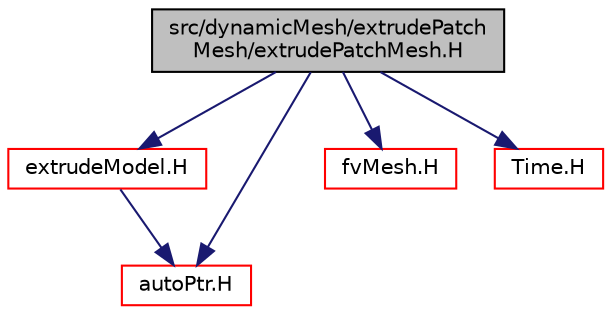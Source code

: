 digraph "src/dynamicMesh/extrudePatchMesh/extrudePatchMesh.H"
{
  bgcolor="transparent";
  edge [fontname="Helvetica",fontsize="10",labelfontname="Helvetica",labelfontsize="10"];
  node [fontname="Helvetica",fontsize="10",shape=record];
  Node0 [label="src/dynamicMesh/extrudePatch\lMesh/extrudePatchMesh.H",height=0.2,width=0.4,color="black", fillcolor="grey75", style="filled", fontcolor="black"];
  Node0 -> Node1 [color="midnightblue",fontsize="10",style="solid",fontname="Helvetica"];
  Node1 [label="extrudeModel.H",height=0.2,width=0.4,color="red",URL="$a07649.html"];
  Node1 -> Node54 [color="midnightblue",fontsize="10",style="solid",fontname="Helvetica"];
  Node54 [label="autoPtr.H",height=0.2,width=0.4,color="red",URL="$a11828.html"];
  Node0 -> Node54 [color="midnightblue",fontsize="10",style="solid",fontname="Helvetica"];
  Node0 -> Node96 [color="midnightblue",fontsize="10",style="solid",fontname="Helvetica"];
  Node96 [label="fvMesh.H",height=0.2,width=0.4,color="red",URL="$a03719.html"];
  Node0 -> Node284 [color="midnightblue",fontsize="10",style="solid",fontname="Helvetica"];
  Node284 [label="Time.H",height=0.2,width=0.4,color="red",URL="$a10025.html"];
}
